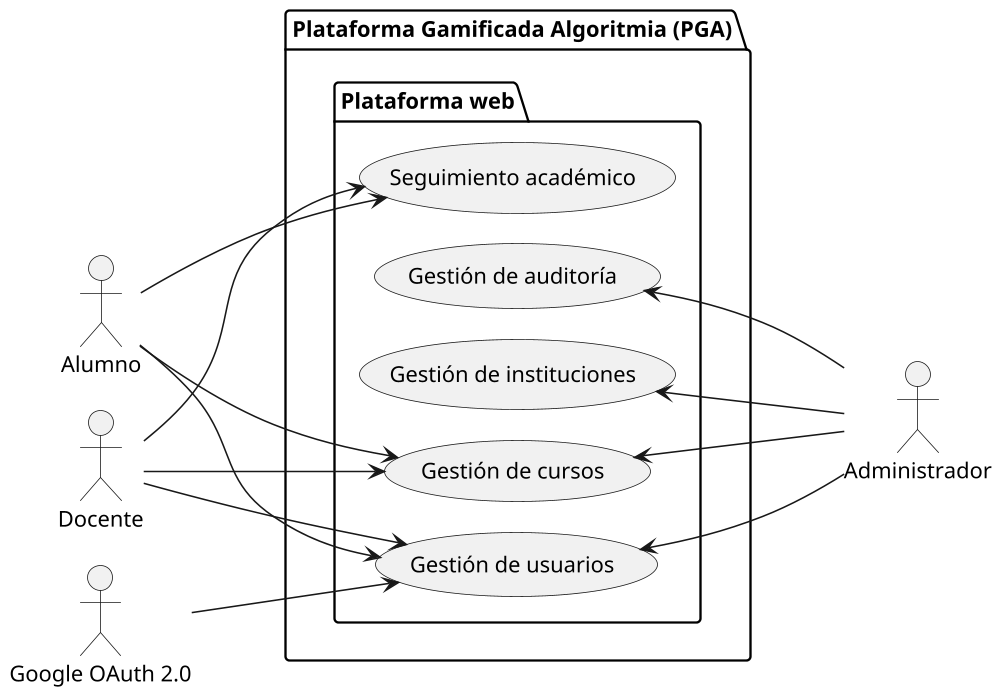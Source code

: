 @startuml DCU_PlataformaWebAltoNivel
left to right direction

skinparam dpi 150
skinparam usecasePadding 25
skinparam actorPadding 80
skinparam packagePadding 50
skinparam wrapWidth 200

skinparam nodesep 20
skinparam ranksep 100

actor Alumno
actor Docente
actor Administrador
actor "Google OAuth 2.0" as GoogleOAuth2

package "Plataforma Gamificada Algoritmia (PGA)"{
    package "Plataforma web"{
        usecase "Gestión de usuarios" as GestionUsuarios
        usecase "Gestión de instituciones" as GestionInstituciones
        usecase "Gestión de cursos" as GestionCursos
        usecase "Seguimiento académico" as SeguimientoAcademico
        usecase "Gestión de auditoría" as GestionAuditoria
    }

    Alumno --> GestionUsuarios
    Alumno --> GestionCursos
    Alumno --> SeguimientoAcademico
    
    Administrador -up-> GestionUsuarios
    Administrador -up-> GestionInstituciones
    Administrador -up-> GestionCursos
    Administrador -up-> GestionAuditoria

    Docente --> GestionUsuarios
    Docente --> GestionCursos
    Docente --> SeguimientoAcademico

    GoogleOAuth2 --> GestionUsuarios
}

@enduml